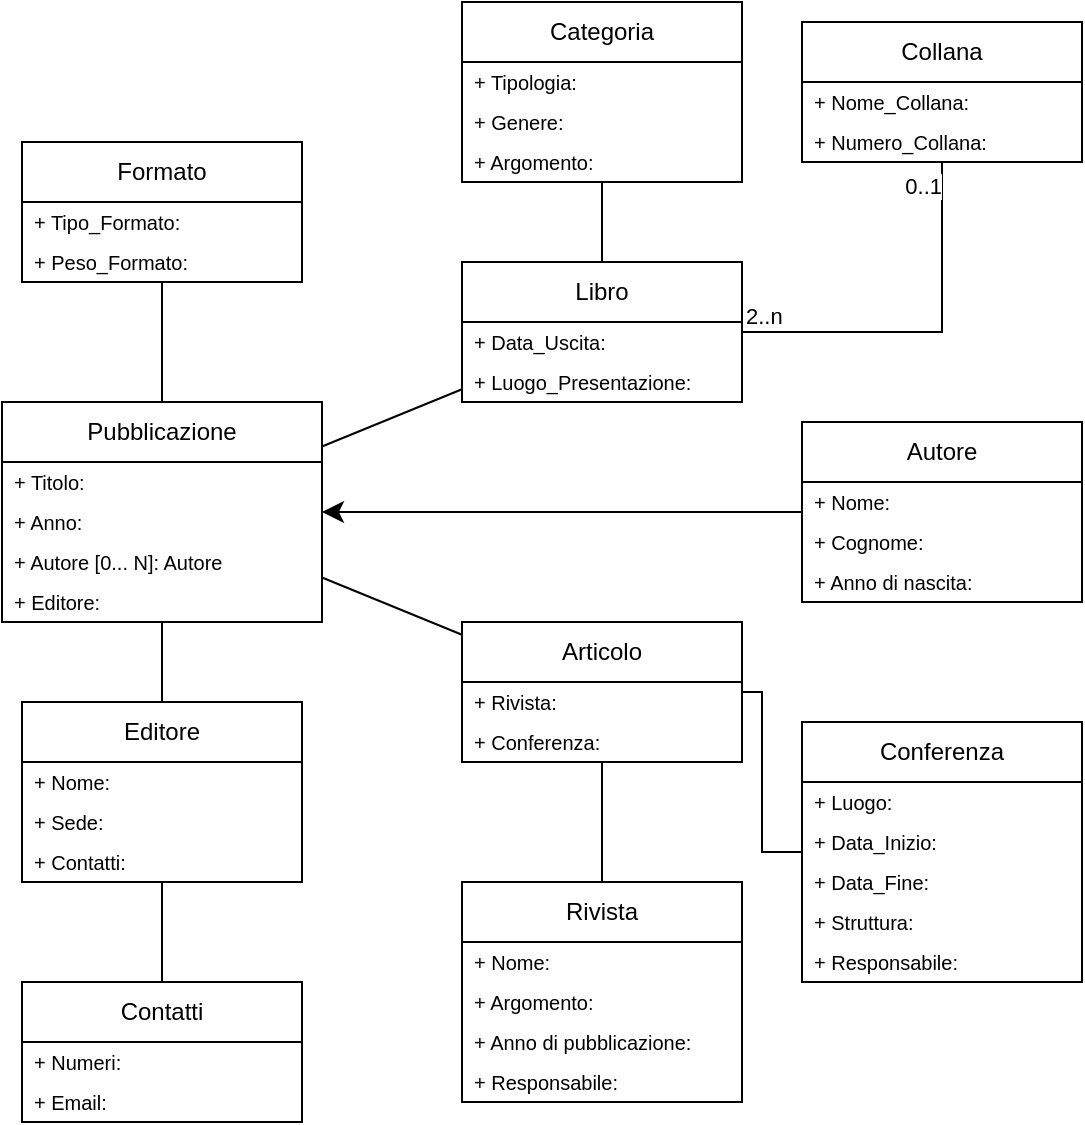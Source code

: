 <mxfile version="26.1.3">
  <diagram name="Pagina-1" id="gUakb1eG00iQR8x7TaLS">
    <mxGraphModel dx="1755" dy="1901" grid="1" gridSize="10" guides="1" tooltips="1" connect="1" arrows="1" fold="1" page="1" pageScale="1" pageWidth="827" pageHeight="1169" math="0" shadow="0">
      <root>
        <mxCell id="0" />
        <mxCell id="1" parent="0" />
        <mxCell id="voZhsEm-r_xCfaCIF_3K-1" value="Pubblicazione" style="swimlane;fontStyle=0;childLayout=stackLayout;horizontal=1;startSize=30;horizontalStack=0;resizeParent=1;resizeParentMax=0;resizeLast=0;collapsible=1;marginBottom=0;whiteSpace=wrap;html=1;" parent="1" vertex="1">
          <mxGeometry x="-800" y="-780" width="160" height="110" as="geometry" />
        </mxCell>
        <mxCell id="voZhsEm-r_xCfaCIF_3K-2" value="&lt;font style=&quot;font-size: 10px;&quot;&gt;+ Titolo:&lt;/font&gt;" style="text;strokeColor=none;fillColor=none;align=left;verticalAlign=middle;spacingLeft=4;spacingRight=4;overflow=hidden;points=[[0,0.5],[1,0.5]];portConstraint=eastwest;rotatable=0;whiteSpace=wrap;html=1;" parent="voZhsEm-r_xCfaCIF_3K-1" vertex="1">
          <mxGeometry y="30" width="160" height="20" as="geometry" />
        </mxCell>
        <mxCell id="voZhsEm-r_xCfaCIF_3K-4" value="&lt;font style=&quot;font-size: 10px;&quot;&gt;+ Anno:&lt;/font&gt;" style="text;strokeColor=none;fillColor=none;align=left;verticalAlign=middle;spacingLeft=4;spacingRight=4;overflow=hidden;points=[[0,0.5],[1,0.5]];portConstraint=eastwest;rotatable=0;whiteSpace=wrap;html=1;" parent="voZhsEm-r_xCfaCIF_3K-1" vertex="1">
          <mxGeometry y="50" width="160" height="20" as="geometry" />
        </mxCell>
        <mxCell id="voZhsEm-r_xCfaCIF_3K-3" value="&lt;font style=&quot;font-size: 10px;&quot;&gt;+ Autore [0... N]: Autore&lt;/font&gt;" style="text;strokeColor=none;fillColor=none;align=left;verticalAlign=middle;spacingLeft=4;spacingRight=4;overflow=hidden;points=[[0,0.5],[1,0.5]];portConstraint=eastwest;rotatable=0;whiteSpace=wrap;html=1;" parent="voZhsEm-r_xCfaCIF_3K-1" vertex="1">
          <mxGeometry y="70" width="160" height="20" as="geometry" />
        </mxCell>
        <mxCell id="jsHb7b36GZ4GkRZqTDLe-23" value="&lt;font style=&quot;font-size: 10px;&quot;&gt;+ Editore:&lt;/font&gt;" style="text;strokeColor=none;fillColor=none;align=left;verticalAlign=middle;spacingLeft=4;spacingRight=4;overflow=hidden;points=[[0,0.5],[1,0.5]];portConstraint=eastwest;rotatable=0;whiteSpace=wrap;html=1;" vertex="1" parent="voZhsEm-r_xCfaCIF_3K-1">
          <mxGeometry y="90" width="160" height="20" as="geometry" />
        </mxCell>
        <mxCell id="jsHb7b36GZ4GkRZqTDLe-57" style="edgeStyle=none;curved=1;rounded=0;orthogonalLoop=1;jettySize=auto;html=1;fontSize=12;startSize=8;endSize=8;" edge="1" parent="1" source="voZhsEm-r_xCfaCIF_3K-10" target="voZhsEm-r_xCfaCIF_3K-1">
          <mxGeometry relative="1" as="geometry" />
        </mxCell>
        <mxCell id="voZhsEm-r_xCfaCIF_3K-10" value="Autore" style="swimlane;fontStyle=0;childLayout=stackLayout;horizontal=1;startSize=30;horizontalStack=0;resizeParent=1;resizeParentMax=0;resizeLast=0;collapsible=1;marginBottom=0;whiteSpace=wrap;html=1;" parent="1" vertex="1">
          <mxGeometry x="-400" y="-770" width="140" height="90" as="geometry" />
        </mxCell>
        <mxCell id="voZhsEm-r_xCfaCIF_3K-11" value="&lt;font style=&quot;font-size: 10px;&quot;&gt;+ Nome:&lt;/font&gt;" style="text;strokeColor=none;fillColor=none;align=left;verticalAlign=middle;spacingLeft=4;spacingRight=4;overflow=hidden;points=[[0,0.5],[1,0.5]];portConstraint=eastwest;rotatable=0;whiteSpace=wrap;html=1;" parent="voZhsEm-r_xCfaCIF_3K-10" vertex="1">
          <mxGeometry y="30" width="140" height="20" as="geometry" />
        </mxCell>
        <mxCell id="voZhsEm-r_xCfaCIF_3K-12" value="&lt;font style=&quot;font-size: 10px;&quot;&gt;+ Cognome:&lt;/font&gt;" style="text;strokeColor=none;fillColor=none;align=left;verticalAlign=middle;spacingLeft=4;spacingRight=4;overflow=hidden;points=[[0,0.5],[1,0.5]];portConstraint=eastwest;rotatable=0;whiteSpace=wrap;html=1;" parent="voZhsEm-r_xCfaCIF_3K-10" vertex="1">
          <mxGeometry y="50" width="140" height="20" as="geometry" />
        </mxCell>
        <mxCell id="voZhsEm-r_xCfaCIF_3K-13" value="&lt;font style=&quot;font-size: 10px;&quot;&gt;+ Anno di nascita:&lt;/font&gt;" style="text;strokeColor=none;fillColor=none;align=left;verticalAlign=middle;spacingLeft=4;spacingRight=4;overflow=hidden;points=[[0,0.5],[1,0.5]];portConstraint=eastwest;rotatable=0;whiteSpace=wrap;html=1;" parent="voZhsEm-r_xCfaCIF_3K-10" vertex="1">
          <mxGeometry y="70" width="140" height="20" as="geometry" />
        </mxCell>
        <mxCell id="jsHb7b36GZ4GkRZqTDLe-11" style="edgeStyle=orthogonalEdgeStyle;rounded=0;orthogonalLoop=1;jettySize=auto;html=1;fontSize=12;startSize=8;endSize=8;endArrow=none;startFill=0;" edge="1" parent="1" source="voZhsEm-r_xCfaCIF_3K-14" target="voZhsEm-r_xCfaCIF_3K-42">
          <mxGeometry relative="1" as="geometry" />
        </mxCell>
        <mxCell id="voZhsEm-r_xCfaCIF_3K-14" value="Rivista" style="swimlane;fontStyle=0;childLayout=stackLayout;horizontal=1;startSize=30;horizontalStack=0;resizeParent=1;resizeParentMax=0;resizeLast=0;collapsible=1;marginBottom=0;whiteSpace=wrap;html=1;" parent="1" vertex="1">
          <mxGeometry x="-570" y="-540" width="140" height="110" as="geometry" />
        </mxCell>
        <mxCell id="voZhsEm-r_xCfaCIF_3K-15" value="&lt;font style=&quot;font-size: 10px;&quot;&gt;+ Nome:&lt;/font&gt;" style="text;strokeColor=none;fillColor=none;align=left;verticalAlign=middle;spacingLeft=4;spacingRight=4;overflow=hidden;points=[[0,0.5],[1,0.5]];portConstraint=eastwest;rotatable=0;whiteSpace=wrap;html=1;" parent="voZhsEm-r_xCfaCIF_3K-14" vertex="1">
          <mxGeometry y="30" width="140" height="20" as="geometry" />
        </mxCell>
        <mxCell id="voZhsEm-r_xCfaCIF_3K-16" value="&lt;font style=&quot;font-size: 10px;&quot;&gt;+ Argomento:&lt;/font&gt;" style="text;strokeColor=none;fillColor=none;align=left;verticalAlign=middle;spacingLeft=4;spacingRight=4;overflow=hidden;points=[[0,0.5],[1,0.5]];portConstraint=eastwest;rotatable=0;whiteSpace=wrap;html=1;" parent="voZhsEm-r_xCfaCIF_3K-14" vertex="1">
          <mxGeometry y="50" width="140" height="20" as="geometry" />
        </mxCell>
        <mxCell id="voZhsEm-r_xCfaCIF_3K-18" value="&lt;span style=&quot;font-size: 10px;&quot;&gt;+ Anno di pubblicazione:&lt;/span&gt;" style="text;strokeColor=none;fillColor=none;align=left;verticalAlign=middle;spacingLeft=4;spacingRight=4;overflow=hidden;points=[[0,0.5],[1,0.5]];portConstraint=eastwest;rotatable=0;whiteSpace=wrap;html=1;" parent="voZhsEm-r_xCfaCIF_3K-14" vertex="1">
          <mxGeometry y="70" width="140" height="20" as="geometry" />
        </mxCell>
        <mxCell id="jsHb7b36GZ4GkRZqTDLe-46" value="&lt;span style=&quot;font-size: 10px;&quot;&gt;+ Responsabile:&lt;/span&gt;" style="text;strokeColor=none;fillColor=none;align=left;verticalAlign=middle;spacingLeft=4;spacingRight=4;overflow=hidden;points=[[0,0.5],[1,0.5]];portConstraint=eastwest;rotatable=0;whiteSpace=wrap;html=1;" vertex="1" parent="voZhsEm-r_xCfaCIF_3K-14">
          <mxGeometry y="90" width="140" height="20" as="geometry" />
        </mxCell>
        <mxCell id="jsHb7b36GZ4GkRZqTDLe-55" style="edgeStyle=orthogonalEdgeStyle;rounded=0;orthogonalLoop=1;jettySize=auto;html=1;fontSize=12;startSize=8;endSize=8;endArrow=none;startFill=0;" edge="1" parent="1" source="voZhsEm-r_xCfaCIF_3K-21" target="jsHb7b36GZ4GkRZqTDLe-42">
          <mxGeometry relative="1" as="geometry" />
        </mxCell>
        <mxCell id="voZhsEm-r_xCfaCIF_3K-21" value="Contatti" style="swimlane;fontStyle=0;childLayout=stackLayout;horizontal=1;startSize=30;horizontalStack=0;resizeParent=1;resizeParentMax=0;resizeLast=0;collapsible=1;marginBottom=0;whiteSpace=wrap;html=1;" parent="1" vertex="1">
          <mxGeometry x="-790" y="-490" width="140" height="70" as="geometry" />
        </mxCell>
        <mxCell id="voZhsEm-r_xCfaCIF_3K-22" value="&lt;font style=&quot;font-size: 10px;&quot;&gt;+ Numeri:&amp;nbsp;&lt;/font&gt;" style="text;strokeColor=none;fillColor=none;align=left;verticalAlign=middle;spacingLeft=4;spacingRight=4;overflow=hidden;points=[[0,0.5],[1,0.5]];portConstraint=eastwest;rotatable=0;whiteSpace=wrap;html=1;" parent="voZhsEm-r_xCfaCIF_3K-21" vertex="1">
          <mxGeometry y="30" width="140" height="20" as="geometry" />
        </mxCell>
        <mxCell id="voZhsEm-r_xCfaCIF_3K-23" value="&lt;font style=&quot;font-size: 10px;&quot;&gt;+ Email:&lt;/font&gt;" style="text;strokeColor=none;fillColor=none;align=left;verticalAlign=middle;spacingLeft=4;spacingRight=4;overflow=hidden;points=[[0,0.5],[1,0.5]];portConstraint=eastwest;rotatable=0;whiteSpace=wrap;html=1;" parent="voZhsEm-r_xCfaCIF_3K-21" vertex="1">
          <mxGeometry y="50" width="140" height="20" as="geometry" />
        </mxCell>
        <mxCell id="jsHb7b36GZ4GkRZqTDLe-6" style="edgeStyle=orthogonalEdgeStyle;rounded=0;orthogonalLoop=1;jettySize=auto;html=1;fontSize=12;startSize=8;endSize=8;strokeColor=default;endArrow=none;startFill=0;" edge="1" parent="1" source="voZhsEm-r_xCfaCIF_3K-31" target="jsHb7b36GZ4GkRZqTDLe-2">
          <mxGeometry relative="1" as="geometry" />
        </mxCell>
        <mxCell id="voZhsEm-r_xCfaCIF_3K-31" value="Categoria" style="swimlane;fontStyle=0;childLayout=stackLayout;horizontal=1;startSize=30;horizontalStack=0;resizeParent=1;resizeParentMax=0;resizeLast=0;collapsible=1;marginBottom=0;whiteSpace=wrap;html=1;" parent="1" vertex="1">
          <mxGeometry x="-570" y="-980" width="140" height="90" as="geometry" />
        </mxCell>
        <mxCell id="voZhsEm-r_xCfaCIF_3K-32" value="&lt;font style=&quot;font-size: 10px;&quot;&gt;+ Tipologia:&lt;/font&gt;" style="text;strokeColor=none;fillColor=none;align=left;verticalAlign=middle;spacingLeft=4;spacingRight=4;overflow=hidden;points=[[0,0.5],[1,0.5]];portConstraint=eastwest;rotatable=0;whiteSpace=wrap;html=1;" parent="voZhsEm-r_xCfaCIF_3K-31" vertex="1">
          <mxGeometry y="30" width="140" height="20" as="geometry" />
        </mxCell>
        <mxCell id="voZhsEm-r_xCfaCIF_3K-33" value="&lt;font style=&quot;font-size: 10px;&quot;&gt;+ Genere:&lt;/font&gt;" style="text;strokeColor=none;fillColor=none;align=left;verticalAlign=middle;spacingLeft=4;spacingRight=4;overflow=hidden;points=[[0,0.5],[1,0.5]];portConstraint=eastwest;rotatable=0;whiteSpace=wrap;html=1;" parent="voZhsEm-r_xCfaCIF_3K-31" vertex="1">
          <mxGeometry y="50" width="140" height="20" as="geometry" />
        </mxCell>
        <mxCell id="voZhsEm-r_xCfaCIF_3K-34" value="&lt;font style=&quot;font-size: 10px;&quot;&gt;+ Argomento:&lt;/font&gt;" style="text;strokeColor=none;fillColor=none;align=left;verticalAlign=middle;spacingLeft=4;spacingRight=4;overflow=hidden;points=[[0,0.5],[1,0.5]];portConstraint=eastwest;rotatable=0;whiteSpace=wrap;html=1;" parent="voZhsEm-r_xCfaCIF_3K-31" vertex="1">
          <mxGeometry y="70" width="140" height="20" as="geometry" />
        </mxCell>
        <mxCell id="jsHb7b36GZ4GkRZqTDLe-8" style="edgeStyle=none;curved=1;rounded=0;orthogonalLoop=1;jettySize=auto;html=1;fontSize=12;startSize=8;endSize=8;endArrow=none;startFill=0;" edge="1" parent="1" source="voZhsEm-r_xCfaCIF_3K-42" target="voZhsEm-r_xCfaCIF_3K-1">
          <mxGeometry relative="1" as="geometry" />
        </mxCell>
        <mxCell id="voZhsEm-r_xCfaCIF_3K-42" value="Articolo" style="swimlane;fontStyle=0;childLayout=stackLayout;horizontal=1;startSize=30;horizontalStack=0;resizeParent=1;resizeParentMax=0;resizeLast=0;collapsible=1;marginBottom=0;whiteSpace=wrap;html=1;" parent="1" vertex="1">
          <mxGeometry x="-570" y="-670" width="140" height="70" as="geometry" />
        </mxCell>
        <mxCell id="voZhsEm-r_xCfaCIF_3K-44" value="&lt;font style=&quot;font-size: 10px;&quot;&gt;+ Rivista:&lt;/font&gt;" style="text;strokeColor=none;fillColor=none;align=left;verticalAlign=middle;spacingLeft=4;spacingRight=4;overflow=hidden;points=[[0,0.5],[1,0.5]];portConstraint=eastwest;rotatable=0;whiteSpace=wrap;html=1;" parent="voZhsEm-r_xCfaCIF_3K-42" vertex="1">
          <mxGeometry y="30" width="140" height="20" as="geometry" />
        </mxCell>
        <mxCell id="voZhsEm-r_xCfaCIF_3K-50" value="&lt;font style=&quot;font-size: 10px;&quot;&gt;+ Conferenza:&amp;nbsp;&lt;/font&gt;" style="text;strokeColor=none;fillColor=none;align=left;verticalAlign=middle;spacingLeft=4;spacingRight=4;overflow=hidden;points=[[0,0.5],[1,0.5]];portConstraint=eastwest;rotatable=0;whiteSpace=wrap;html=1;" parent="voZhsEm-r_xCfaCIF_3K-42" vertex="1">
          <mxGeometry y="50" width="140" height="20" as="geometry" />
        </mxCell>
        <mxCell id="voZhsEm-r_xCfaCIF_3K-46" value="Collana" style="swimlane;fontStyle=0;childLayout=stackLayout;horizontal=1;startSize=30;horizontalStack=0;resizeParent=1;resizeParentMax=0;resizeLast=0;collapsible=1;marginBottom=0;whiteSpace=wrap;html=1;" parent="1" vertex="1">
          <mxGeometry x="-400" y="-970" width="140" height="70" as="geometry" />
        </mxCell>
        <mxCell id="voZhsEm-r_xCfaCIF_3K-47" value="&lt;font style=&quot;font-size: 10px;&quot;&gt;+ Nome_Collana:&lt;/font&gt;" style="text;strokeColor=none;fillColor=none;align=left;verticalAlign=middle;spacingLeft=4;spacingRight=4;overflow=hidden;points=[[0,0.5],[1,0.5]];portConstraint=eastwest;rotatable=0;whiteSpace=wrap;html=1;" parent="voZhsEm-r_xCfaCIF_3K-46" vertex="1">
          <mxGeometry y="30" width="140" height="20" as="geometry" />
        </mxCell>
        <mxCell id="voZhsEm-r_xCfaCIF_3K-48" value="&lt;font style=&quot;font-size: 10px;&quot;&gt;+ Numero_Collana:&lt;/font&gt;" style="text;strokeColor=none;fillColor=none;align=left;verticalAlign=middle;spacingLeft=4;spacingRight=4;overflow=hidden;points=[[0,0.5],[1,0.5]];portConstraint=eastwest;rotatable=0;whiteSpace=wrap;html=1;" parent="voZhsEm-r_xCfaCIF_3K-46" vertex="1">
          <mxGeometry y="50" width="140" height="20" as="geometry" />
        </mxCell>
        <mxCell id="jsHb7b36GZ4GkRZqTDLe-12" style="edgeStyle=orthogonalEdgeStyle;rounded=0;orthogonalLoop=1;jettySize=auto;html=1;fontSize=12;startSize=8;endSize=8;endArrow=none;startFill=0;" edge="1" parent="1" source="voZhsEm-r_xCfaCIF_3K-51" target="voZhsEm-r_xCfaCIF_3K-1">
          <mxGeometry relative="1" as="geometry" />
        </mxCell>
        <mxCell id="voZhsEm-r_xCfaCIF_3K-51" value="Formato" style="swimlane;fontStyle=0;childLayout=stackLayout;horizontal=1;startSize=30;horizontalStack=0;resizeParent=1;resizeParentMax=0;resizeLast=0;collapsible=1;marginBottom=0;whiteSpace=wrap;html=1;" parent="1" vertex="1">
          <mxGeometry x="-790" y="-910" width="140" height="70" as="geometry" />
        </mxCell>
        <mxCell id="voZhsEm-r_xCfaCIF_3K-52" value="&lt;span style=&quot;font-size: 10px;&quot;&gt;+ Tipo&lt;/span&gt;&lt;span style=&quot;font-size: 10px; background-color: transparent; color: light-dark(rgb(0, 0, 0), rgb(255, 255, 255));&quot;&gt;_Formato:&lt;/span&gt;" style="text;strokeColor=none;fillColor=none;align=left;verticalAlign=middle;spacingLeft=4;spacingRight=4;overflow=hidden;points=[[0,0.5],[1,0.5]];portConstraint=eastwest;rotatable=0;whiteSpace=wrap;html=1;" parent="voZhsEm-r_xCfaCIF_3K-51" vertex="1">
          <mxGeometry y="30" width="140" height="20" as="geometry" />
        </mxCell>
        <mxCell id="voZhsEm-r_xCfaCIF_3K-53" value="&lt;span style=&quot;font-size: 10px;&quot;&gt;+ Peso_Formato:&lt;/span&gt;" style="text;strokeColor=none;fillColor=none;align=left;verticalAlign=middle;spacingLeft=4;spacingRight=4;overflow=hidden;points=[[0,0.5],[1,0.5]];portConstraint=eastwest;rotatable=0;whiteSpace=wrap;html=1;" parent="voZhsEm-r_xCfaCIF_3K-51" vertex="1">
          <mxGeometry y="50" width="140" height="20" as="geometry" />
        </mxCell>
        <mxCell id="jsHb7b36GZ4GkRZqTDLe-7" style="edgeStyle=none;curved=0;rounded=0;orthogonalLoop=1;jettySize=auto;html=1;fontSize=12;startSize=8;endSize=8;endArrow=none;startFill=0;" edge="1" parent="1" source="jsHb7b36GZ4GkRZqTDLe-2" target="voZhsEm-r_xCfaCIF_3K-1">
          <mxGeometry relative="1" as="geometry" />
        </mxCell>
        <mxCell id="jsHb7b36GZ4GkRZqTDLe-2" value="Libro" style="swimlane;fontStyle=0;childLayout=stackLayout;horizontal=1;startSize=30;horizontalStack=0;resizeParent=1;resizeParentMax=0;resizeLast=0;collapsible=1;marginBottom=0;whiteSpace=wrap;html=1;" vertex="1" parent="1">
          <mxGeometry x="-570" y="-850" width="140" height="70" as="geometry" />
        </mxCell>
        <mxCell id="jsHb7b36GZ4GkRZqTDLe-26" value="&lt;font style=&quot;font-size: 10px;&quot;&gt;+ Data_Uscita&lt;/font&gt;&lt;span style=&quot;font-size: 10px; background-color: transparent; color: light-dark(rgb(0, 0, 0), rgb(255, 255, 255));&quot;&gt;:&lt;/span&gt;" style="text;strokeColor=none;fillColor=none;align=left;verticalAlign=middle;spacingLeft=4;spacingRight=4;overflow=hidden;points=[[0,0.5],[1,0.5]];portConstraint=eastwest;rotatable=0;whiteSpace=wrap;html=1;" vertex="1" parent="jsHb7b36GZ4GkRZqTDLe-2">
          <mxGeometry y="30" width="140" height="20" as="geometry" />
        </mxCell>
        <mxCell id="jsHb7b36GZ4GkRZqTDLe-27" value="&lt;font style=&quot;font-size: 10px;&quot;&gt;+ Luogo_Presentazione&lt;/font&gt;&lt;span style=&quot;font-size: 10px; background-color: transparent; color: light-dark(rgb(0, 0, 0), rgb(255, 255, 255));&quot;&gt;:&lt;/span&gt;" style="text;strokeColor=none;fillColor=none;align=left;verticalAlign=middle;spacingLeft=4;spacingRight=4;overflow=hidden;points=[[0,0.5],[1,0.5]];portConstraint=eastwest;rotatable=0;whiteSpace=wrap;html=1;" vertex="1" parent="jsHb7b36GZ4GkRZqTDLe-2">
          <mxGeometry y="50" width="140" height="20" as="geometry" />
        </mxCell>
        <mxCell id="jsHb7b36GZ4GkRZqTDLe-33" value="" style="endArrow=none;html=1;edgeStyle=orthogonalEdgeStyle;rounded=0;fontSize=12;startSize=8;endSize=8;curved=0;" edge="1" parent="1" source="jsHb7b36GZ4GkRZqTDLe-2" target="voZhsEm-r_xCfaCIF_3K-46">
          <mxGeometry relative="1" as="geometry">
            <mxPoint x="-390" y="-760" as="sourcePoint" />
            <mxPoint x="-230" y="-760" as="targetPoint" />
          </mxGeometry>
        </mxCell>
        <mxCell id="jsHb7b36GZ4GkRZqTDLe-34" value="2..n" style="edgeLabel;resizable=0;html=1;align=left;verticalAlign=bottom;" connectable="0" vertex="1" parent="jsHb7b36GZ4GkRZqTDLe-33">
          <mxGeometry x="-1" relative="1" as="geometry" />
        </mxCell>
        <mxCell id="jsHb7b36GZ4GkRZqTDLe-35" value="0..1" style="edgeLabel;resizable=0;html=1;align=right;verticalAlign=bottom;" connectable="0" vertex="1" parent="jsHb7b36GZ4GkRZqTDLe-33">
          <mxGeometry x="1" relative="1" as="geometry">
            <mxPoint y="20" as="offset" />
          </mxGeometry>
        </mxCell>
        <mxCell id="jsHb7b36GZ4GkRZqTDLe-56" style="edgeStyle=orthogonalEdgeStyle;rounded=0;orthogonalLoop=1;jettySize=auto;html=1;fontSize=12;startSize=8;endSize=8;endArrow=none;startFill=0;" edge="1" parent="1" source="jsHb7b36GZ4GkRZqTDLe-42" target="voZhsEm-r_xCfaCIF_3K-1">
          <mxGeometry relative="1" as="geometry" />
        </mxCell>
        <mxCell id="jsHb7b36GZ4GkRZqTDLe-42" value="Editore" style="swimlane;fontStyle=0;childLayout=stackLayout;horizontal=1;startSize=30;horizontalStack=0;resizeParent=1;resizeParentMax=0;resizeLast=0;collapsible=1;marginBottom=0;whiteSpace=wrap;html=1;" vertex="1" parent="1">
          <mxGeometry x="-790" y="-630" width="140" height="90" as="geometry" />
        </mxCell>
        <mxCell id="jsHb7b36GZ4GkRZqTDLe-43" value="&lt;font style=&quot;font-size: 10px;&quot;&gt;+ Nome:&lt;/font&gt;" style="text;strokeColor=none;fillColor=none;align=left;verticalAlign=middle;spacingLeft=4;spacingRight=4;overflow=hidden;points=[[0,0.5],[1,0.5]];portConstraint=eastwest;rotatable=0;whiteSpace=wrap;html=1;" vertex="1" parent="jsHb7b36GZ4GkRZqTDLe-42">
          <mxGeometry y="30" width="140" height="20" as="geometry" />
        </mxCell>
        <mxCell id="jsHb7b36GZ4GkRZqTDLe-44" value="&lt;font style=&quot;font-size: 10px;&quot;&gt;+ Sede:&lt;/font&gt;" style="text;strokeColor=none;fillColor=none;align=left;verticalAlign=middle;spacingLeft=4;spacingRight=4;overflow=hidden;points=[[0,0.5],[1,0.5]];portConstraint=eastwest;rotatable=0;whiteSpace=wrap;html=1;" vertex="1" parent="jsHb7b36GZ4GkRZqTDLe-42">
          <mxGeometry y="50" width="140" height="20" as="geometry" />
        </mxCell>
        <mxCell id="jsHb7b36GZ4GkRZqTDLe-45" value="&lt;span style=&quot;font-size: 10px;&quot;&gt;+ Contatti:&lt;/span&gt;" style="text;strokeColor=none;fillColor=none;align=left;verticalAlign=middle;spacingLeft=4;spacingRight=4;overflow=hidden;points=[[0,0.5],[1,0.5]];portConstraint=eastwest;rotatable=0;whiteSpace=wrap;html=1;" vertex="1" parent="jsHb7b36GZ4GkRZqTDLe-42">
          <mxGeometry y="70" width="140" height="20" as="geometry" />
        </mxCell>
        <mxCell id="jsHb7b36GZ4GkRZqTDLe-52" style="edgeStyle=orthogonalEdgeStyle;rounded=0;orthogonalLoop=1;jettySize=auto;html=1;fontSize=12;startSize=8;endSize=8;endArrow=none;startFill=0;" edge="1" parent="1" source="jsHb7b36GZ4GkRZqTDLe-47" target="voZhsEm-r_xCfaCIF_3K-42">
          <mxGeometry relative="1" as="geometry" />
        </mxCell>
        <mxCell id="jsHb7b36GZ4GkRZqTDLe-47" value="Conferenza" style="swimlane;fontStyle=0;childLayout=stackLayout;horizontal=1;startSize=30;horizontalStack=0;resizeParent=1;resizeParentMax=0;resizeLast=0;collapsible=1;marginBottom=0;whiteSpace=wrap;html=1;" vertex="1" parent="1">
          <mxGeometry x="-400" y="-620" width="140" height="130" as="geometry" />
        </mxCell>
        <mxCell id="jsHb7b36GZ4GkRZqTDLe-48" value="&lt;font style=&quot;font-size: 10px;&quot;&gt;+ Luogo:&lt;/font&gt;" style="text;strokeColor=none;fillColor=none;align=left;verticalAlign=middle;spacingLeft=4;spacingRight=4;overflow=hidden;points=[[0,0.5],[1,0.5]];portConstraint=eastwest;rotatable=0;whiteSpace=wrap;html=1;" vertex="1" parent="jsHb7b36GZ4GkRZqTDLe-47">
          <mxGeometry y="30" width="140" height="20" as="geometry" />
        </mxCell>
        <mxCell id="jsHb7b36GZ4GkRZqTDLe-49" value="&lt;font style=&quot;font-size: 10px;&quot;&gt;+ Data_Inizio:&lt;/font&gt;" style="text;strokeColor=none;fillColor=none;align=left;verticalAlign=middle;spacingLeft=4;spacingRight=4;overflow=hidden;points=[[0,0.5],[1,0.5]];portConstraint=eastwest;rotatable=0;whiteSpace=wrap;html=1;" vertex="1" parent="jsHb7b36GZ4GkRZqTDLe-47">
          <mxGeometry y="50" width="140" height="20" as="geometry" />
        </mxCell>
        <mxCell id="jsHb7b36GZ4GkRZqTDLe-50" value="&lt;span style=&quot;font-size: 10px;&quot;&gt;+ Data_Fine:&lt;/span&gt;" style="text;strokeColor=none;fillColor=none;align=left;verticalAlign=middle;spacingLeft=4;spacingRight=4;overflow=hidden;points=[[0,0.5],[1,0.5]];portConstraint=eastwest;rotatable=0;whiteSpace=wrap;html=1;" vertex="1" parent="jsHb7b36GZ4GkRZqTDLe-47">
          <mxGeometry y="70" width="140" height="20" as="geometry" />
        </mxCell>
        <mxCell id="jsHb7b36GZ4GkRZqTDLe-53" value="&lt;span style=&quot;font-size: 10px;&quot;&gt;+ Struttura:&lt;/span&gt;" style="text;strokeColor=none;fillColor=none;align=left;verticalAlign=middle;spacingLeft=4;spacingRight=4;overflow=hidden;points=[[0,0.5],[1,0.5]];portConstraint=eastwest;rotatable=0;whiteSpace=wrap;html=1;" vertex="1" parent="jsHb7b36GZ4GkRZqTDLe-47">
          <mxGeometry y="90" width="140" height="20" as="geometry" />
        </mxCell>
        <mxCell id="jsHb7b36GZ4GkRZqTDLe-51" value="&lt;span style=&quot;font-size: 10px;&quot;&gt;+ Responsabile:&lt;/span&gt;" style="text;strokeColor=none;fillColor=none;align=left;verticalAlign=middle;spacingLeft=4;spacingRight=4;overflow=hidden;points=[[0,0.5],[1,0.5]];portConstraint=eastwest;rotatable=0;whiteSpace=wrap;html=1;" vertex="1" parent="jsHb7b36GZ4GkRZqTDLe-47">
          <mxGeometry y="110" width="140" height="20" as="geometry" />
        </mxCell>
      </root>
    </mxGraphModel>
  </diagram>
</mxfile>
